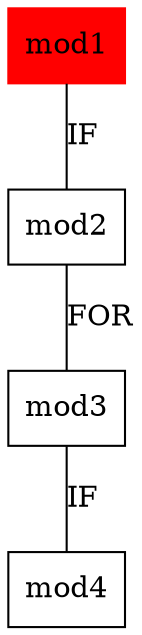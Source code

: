 graph "./test/goodExample_4Modules/output/" {
"mod1" ["shape"="rectangle","color"="red","style"="filled"]
"mod2" ["shape"="rectangle"]
"mod3" ["shape"="rectangle"]
"mod4" ["shape"="rectangle"]
"mod1" -- "mod2" ["label"="IF"]
"mod2" -- "mod3" ["label"="FOR"]
"mod3" -- "mod4" ["label"="IF"]
}